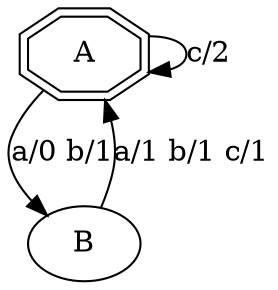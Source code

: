 digraph test_8 {
    A -> B [label="a/0 b/1"];
    A -> A [label="c/2"];
    B -> A [label="a/1 b/1 c/1"];
    A [shape=doubleoctagon];
}

